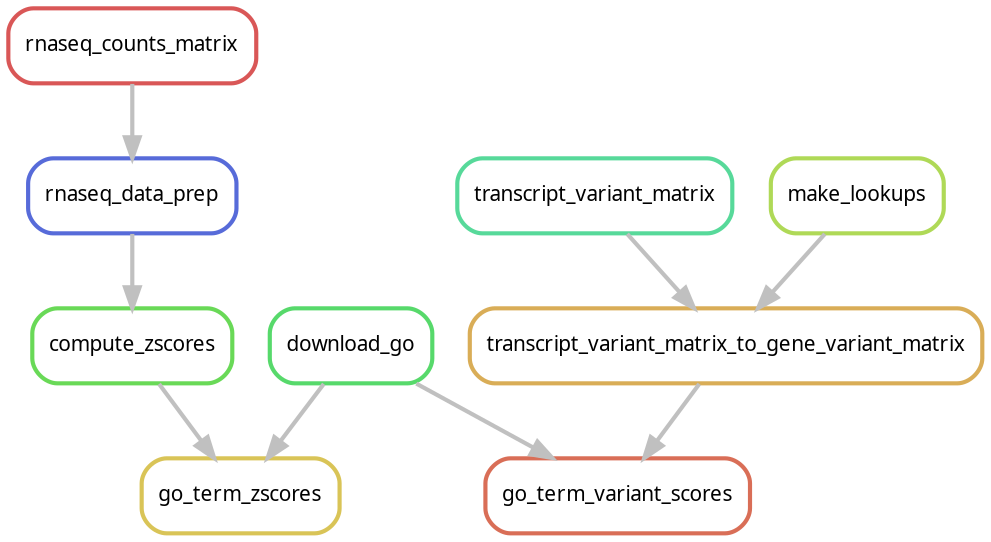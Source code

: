 digraph snakemake_dag {
    graph[bgcolor=white, margin=0];
    node[shape=box, style=rounded, fontname=sans,                 fontsize=10, penwidth=2];
    edge[penwidth=2, color=grey];
	0[label = "rnaseq_counts_matrix", color = "0.00 0.6 0.85", style="rounded"];
	1[label = "transcript_variant_matrix", color = "0.42 0.6 0.85", style="rounded"];
	2[label = "make_lookups", color = "0.22 0.6 0.85", style="rounded"];
	3[label = "compute_zscores", color = "0.31 0.6 0.85", style="rounded"];
	4[label = "rnaseq_data_prep", color = "0.64 0.6 0.85", style="rounded"];
	5[label = "go_term_zscores", color = "0.14 0.6 0.85", style="rounded"];
	6[label = "go_term_variant_scores", color = "0.03 0.6 0.85", style="rounded"];
	7[label = "transcript_variant_matrix_to_gene_variant_matrix", color = "0.11 0.6 0.85", style="rounded"];
	8[label = "download_go", color = "0.36 0.6 0.85", style="rounded"];
	4 -> 3
	0 -> 4
	8 -> 5
	3 -> 5
	7 -> 6
	8 -> 6
	1 -> 7
	2 -> 7
}            
